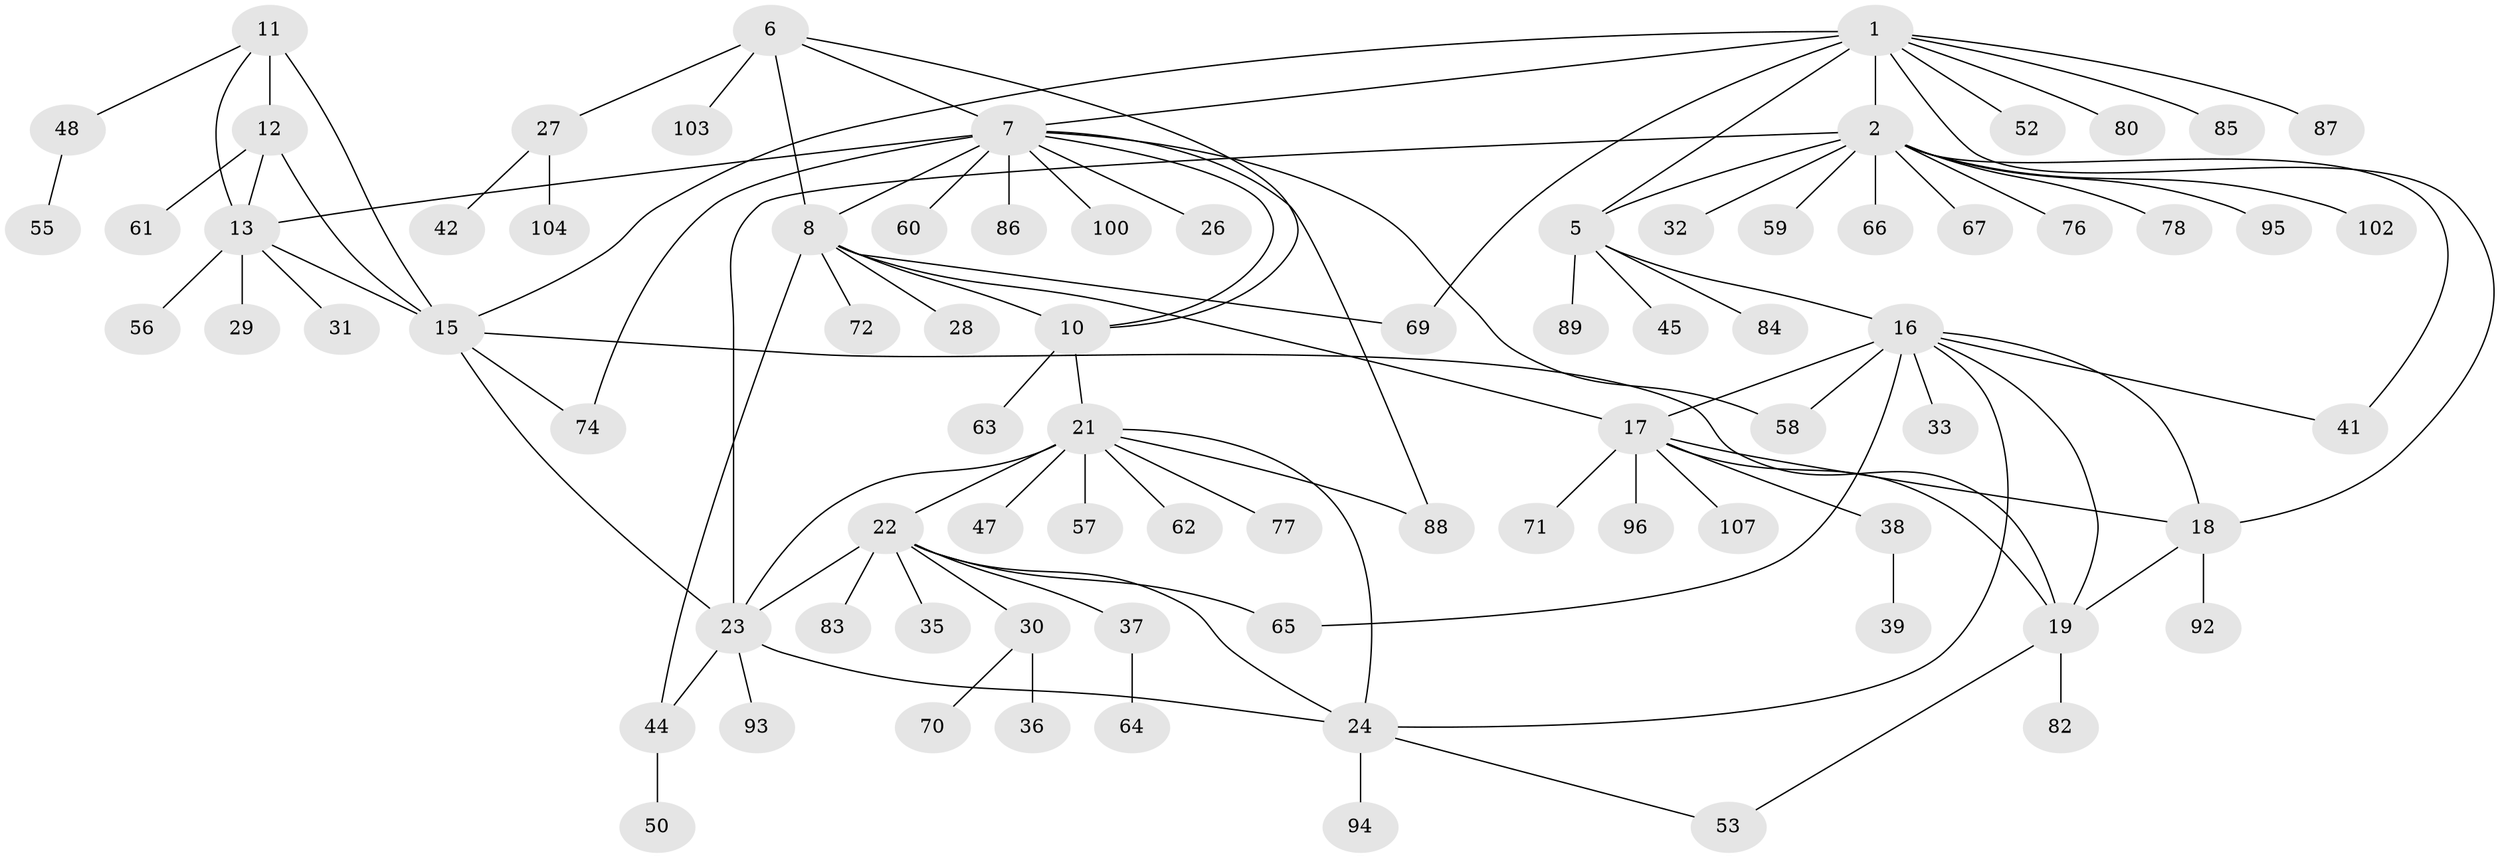 // original degree distribution, {8: 0.046296296296296294, 11: 0.018518518518518517, 7: 0.037037037037037035, 6: 0.027777777777777776, 14: 0.009259259259259259, 5: 0.018518518518518517, 9: 0.046296296296296294, 4: 0.037037037037037035, 10: 0.009259259259259259, 1: 0.5925925925925926, 2: 0.12962962962962962, 3: 0.027777777777777776}
// Generated by graph-tools (version 1.1) at 2025/11/02/27/25 16:11:33]
// undirected, 81 vertices, 108 edges
graph export_dot {
graph [start="1"]
  node [color=gray90,style=filled];
  1 [super="+4"];
  2 [super="+3"];
  5 [super="+90"];
  6 [super="+68"];
  7 [super="+51"];
  8 [super="+9"];
  10 [super="+43"];
  11 [super="+81"];
  12 [super="+14"];
  13 [super="+91"];
  15 [super="+99"];
  16 [super="+105"];
  17 [super="+20"];
  18 [super="+97"];
  19 [super="+34"];
  21 [super="+25"];
  22 [super="+108"];
  23 [super="+73"];
  24 [super="+75"];
  26;
  27 [super="+79"];
  28;
  29;
  30 [super="+54"];
  31;
  32;
  33;
  35;
  36;
  37;
  38 [super="+40"];
  39 [super="+49"];
  41;
  42;
  44 [super="+46"];
  45;
  47;
  48 [super="+98"];
  50;
  52;
  53;
  55;
  56;
  57;
  58;
  59;
  60;
  61;
  62;
  63;
  64;
  65;
  66;
  67;
  69;
  70;
  71;
  72;
  74;
  76;
  77;
  78;
  80;
  82;
  83;
  84;
  85 [super="+101"];
  86;
  87;
  88;
  89;
  92;
  93;
  94;
  95;
  96;
  100;
  102;
  103;
  104 [super="+106"];
  107;
  1 -- 2 [weight=4];
  1 -- 5 [weight=2];
  1 -- 15;
  1 -- 18;
  1 -- 52;
  1 -- 87;
  1 -- 80;
  1 -- 69;
  1 -- 7;
  1 -- 85;
  2 -- 5 [weight=2];
  2 -- 23;
  2 -- 32;
  2 -- 41;
  2 -- 59;
  2 -- 66;
  2 -- 76;
  2 -- 95;
  2 -- 67;
  2 -- 102;
  2 -- 78;
  5 -- 45;
  5 -- 84;
  5 -- 89;
  5 -- 16;
  6 -- 7;
  6 -- 8 [weight=2];
  6 -- 10;
  6 -- 27;
  6 -- 103;
  7 -- 8 [weight=2];
  7 -- 10;
  7 -- 13;
  7 -- 26;
  7 -- 58;
  7 -- 60;
  7 -- 74;
  7 -- 86;
  7 -- 88;
  7 -- 100;
  8 -- 10 [weight=2];
  8 -- 17;
  8 -- 28;
  8 -- 69;
  8 -- 72;
  8 -- 44;
  10 -- 21;
  10 -- 63;
  11 -- 12 [weight=2];
  11 -- 13;
  11 -- 15;
  11 -- 48;
  12 -- 13 [weight=2];
  12 -- 15 [weight=2];
  12 -- 61;
  13 -- 15;
  13 -- 29;
  13 -- 31;
  13 -- 56;
  15 -- 19;
  15 -- 23;
  15 -- 74;
  16 -- 17 [weight=2];
  16 -- 18;
  16 -- 19;
  16 -- 24;
  16 -- 33;
  16 -- 41;
  16 -- 58;
  16 -- 65;
  17 -- 18 [weight=2];
  17 -- 19 [weight=2];
  17 -- 38;
  17 -- 71;
  17 -- 96;
  17 -- 107;
  18 -- 19;
  18 -- 92;
  19 -- 53;
  19 -- 82;
  21 -- 22 [weight=2];
  21 -- 23 [weight=2];
  21 -- 24 [weight=2];
  21 -- 47;
  21 -- 57;
  21 -- 77;
  21 -- 88;
  21 -- 62;
  22 -- 23;
  22 -- 24;
  22 -- 30;
  22 -- 35;
  22 -- 37;
  22 -- 65;
  22 -- 83;
  23 -- 24;
  23 -- 44;
  23 -- 93;
  24 -- 53;
  24 -- 94;
  27 -- 42;
  27 -- 104;
  30 -- 36;
  30 -- 70;
  37 -- 64;
  38 -- 39;
  44 -- 50;
  48 -- 55;
}

